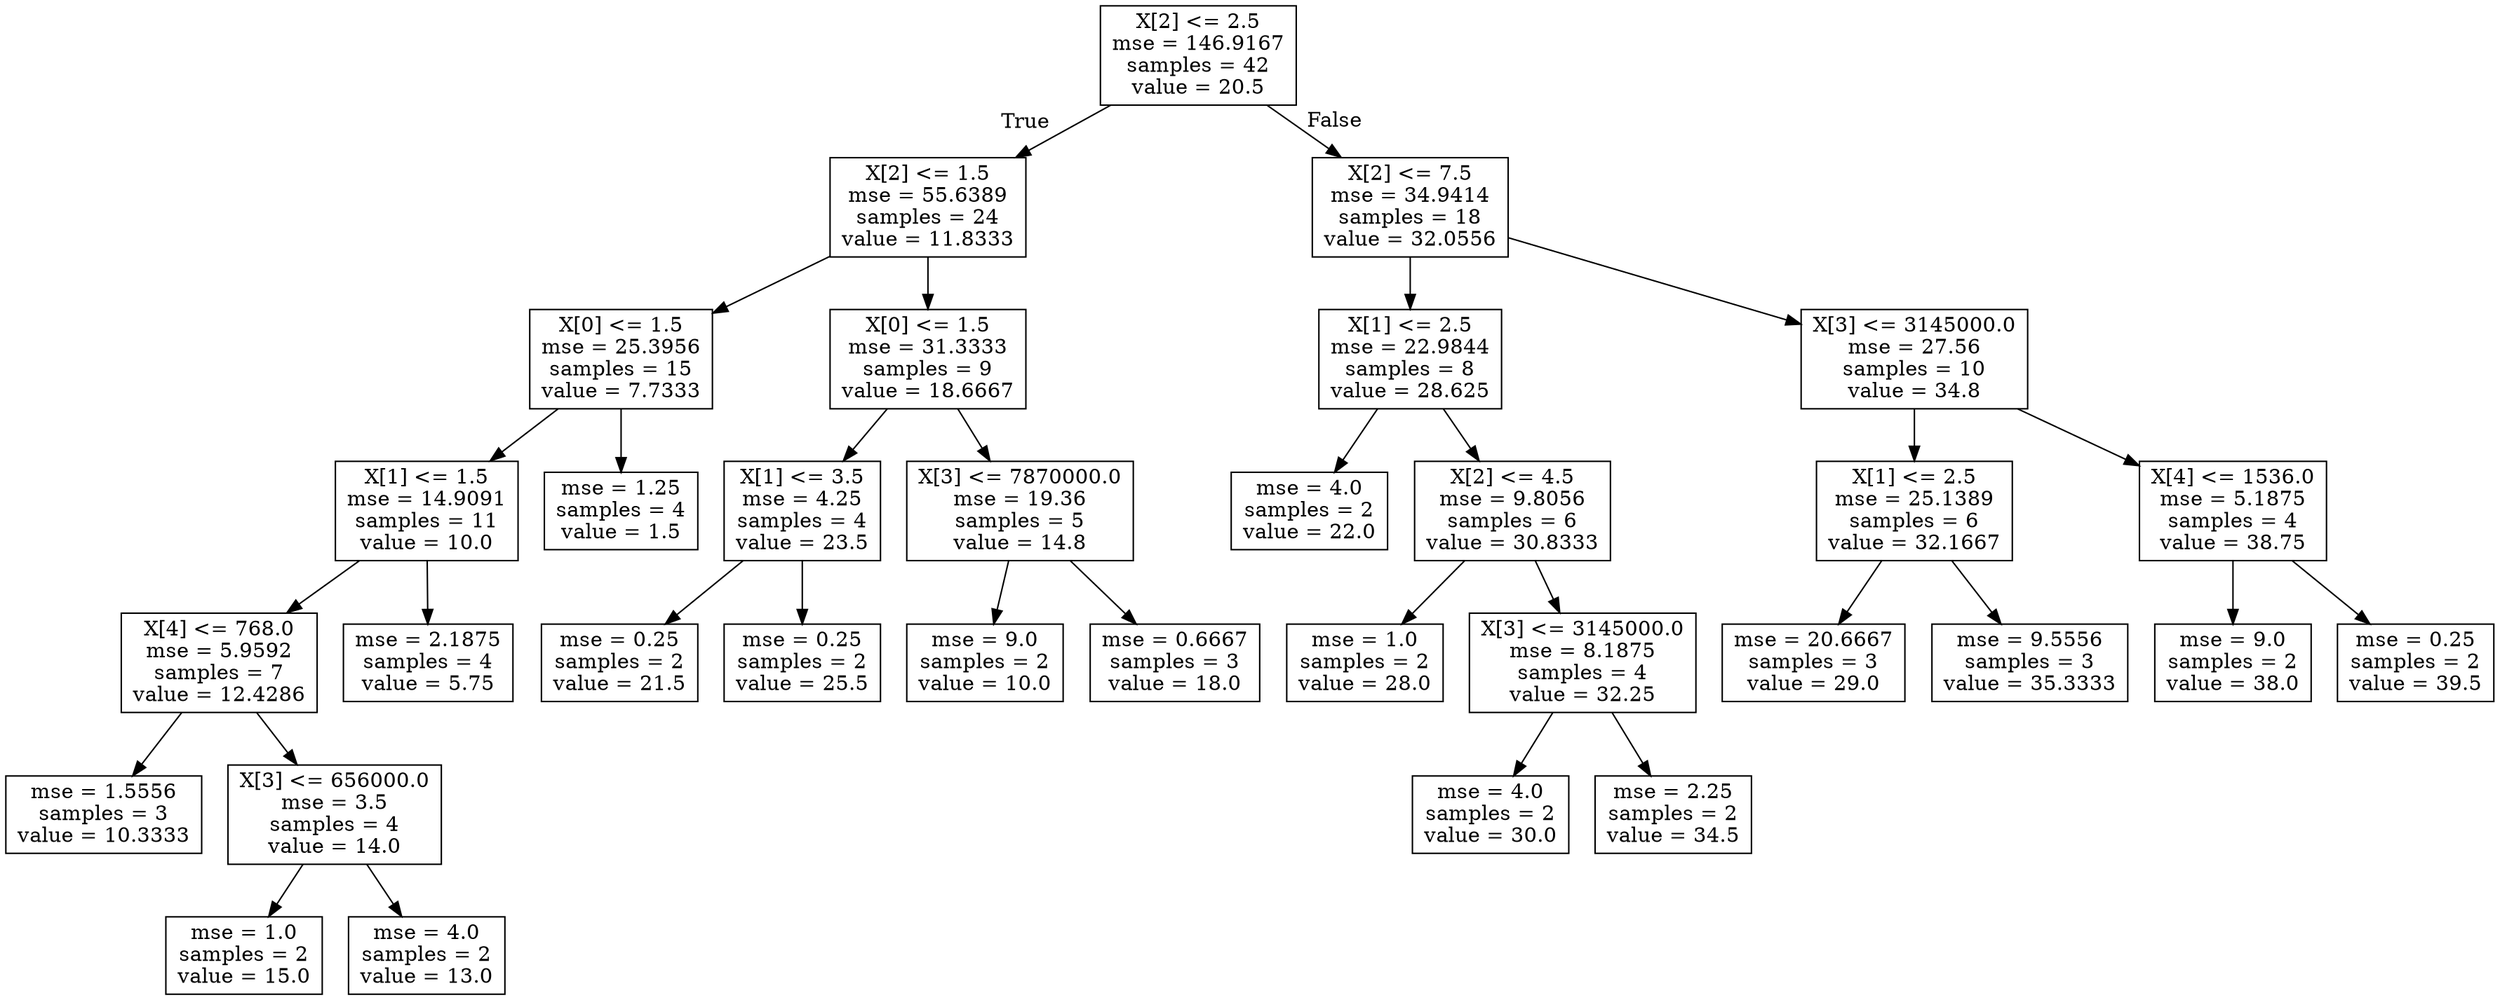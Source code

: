 digraph Tree {
node [shape=box] ;
0 [label="X[2] <= 2.5\nmse = 146.9167\nsamples = 42\nvalue = 20.5"] ;
1 [label="X[2] <= 1.5\nmse = 55.6389\nsamples = 24\nvalue = 11.8333"] ;
0 -> 1 [labeldistance=2.5, labelangle=45, headlabel="True"] ;
2 [label="X[0] <= 1.5\nmse = 25.3956\nsamples = 15\nvalue = 7.7333"] ;
1 -> 2 ;
3 [label="X[1] <= 1.5\nmse = 14.9091\nsamples = 11\nvalue = 10.0"] ;
2 -> 3 ;
4 [label="X[4] <= 768.0\nmse = 5.9592\nsamples = 7\nvalue = 12.4286"] ;
3 -> 4 ;
5 [label="mse = 1.5556\nsamples = 3\nvalue = 10.3333"] ;
4 -> 5 ;
6 [label="X[3] <= 656000.0\nmse = 3.5\nsamples = 4\nvalue = 14.0"] ;
4 -> 6 ;
7 [label="mse = 1.0\nsamples = 2\nvalue = 15.0"] ;
6 -> 7 ;
8 [label="mse = 4.0\nsamples = 2\nvalue = 13.0"] ;
6 -> 8 ;
9 [label="mse = 2.1875\nsamples = 4\nvalue = 5.75"] ;
3 -> 9 ;
10 [label="mse = 1.25\nsamples = 4\nvalue = 1.5"] ;
2 -> 10 ;
11 [label="X[0] <= 1.5\nmse = 31.3333\nsamples = 9\nvalue = 18.6667"] ;
1 -> 11 ;
12 [label="X[1] <= 3.5\nmse = 4.25\nsamples = 4\nvalue = 23.5"] ;
11 -> 12 ;
13 [label="mse = 0.25\nsamples = 2\nvalue = 21.5"] ;
12 -> 13 ;
14 [label="mse = 0.25\nsamples = 2\nvalue = 25.5"] ;
12 -> 14 ;
15 [label="X[3] <= 7870000.0\nmse = 19.36\nsamples = 5\nvalue = 14.8"] ;
11 -> 15 ;
16 [label="mse = 9.0\nsamples = 2\nvalue = 10.0"] ;
15 -> 16 ;
17 [label="mse = 0.6667\nsamples = 3\nvalue = 18.0"] ;
15 -> 17 ;
18 [label="X[2] <= 7.5\nmse = 34.9414\nsamples = 18\nvalue = 32.0556"] ;
0 -> 18 [labeldistance=2.5, labelangle=-45, headlabel="False"] ;
19 [label="X[1] <= 2.5\nmse = 22.9844\nsamples = 8\nvalue = 28.625"] ;
18 -> 19 ;
20 [label="mse = 4.0\nsamples = 2\nvalue = 22.0"] ;
19 -> 20 ;
21 [label="X[2] <= 4.5\nmse = 9.8056\nsamples = 6\nvalue = 30.8333"] ;
19 -> 21 ;
22 [label="mse = 1.0\nsamples = 2\nvalue = 28.0"] ;
21 -> 22 ;
23 [label="X[3] <= 3145000.0\nmse = 8.1875\nsamples = 4\nvalue = 32.25"] ;
21 -> 23 ;
24 [label="mse = 4.0\nsamples = 2\nvalue = 30.0"] ;
23 -> 24 ;
25 [label="mse = 2.25\nsamples = 2\nvalue = 34.5"] ;
23 -> 25 ;
26 [label="X[3] <= 3145000.0\nmse = 27.56\nsamples = 10\nvalue = 34.8"] ;
18 -> 26 ;
27 [label="X[1] <= 2.5\nmse = 25.1389\nsamples = 6\nvalue = 32.1667"] ;
26 -> 27 ;
28 [label="mse = 20.6667\nsamples = 3\nvalue = 29.0"] ;
27 -> 28 ;
29 [label="mse = 9.5556\nsamples = 3\nvalue = 35.3333"] ;
27 -> 29 ;
30 [label="X[4] <= 1536.0\nmse = 5.1875\nsamples = 4\nvalue = 38.75"] ;
26 -> 30 ;
31 [label="mse = 9.0\nsamples = 2\nvalue = 38.0"] ;
30 -> 31 ;
32 [label="mse = 0.25\nsamples = 2\nvalue = 39.5"] ;
30 -> 32 ;
}